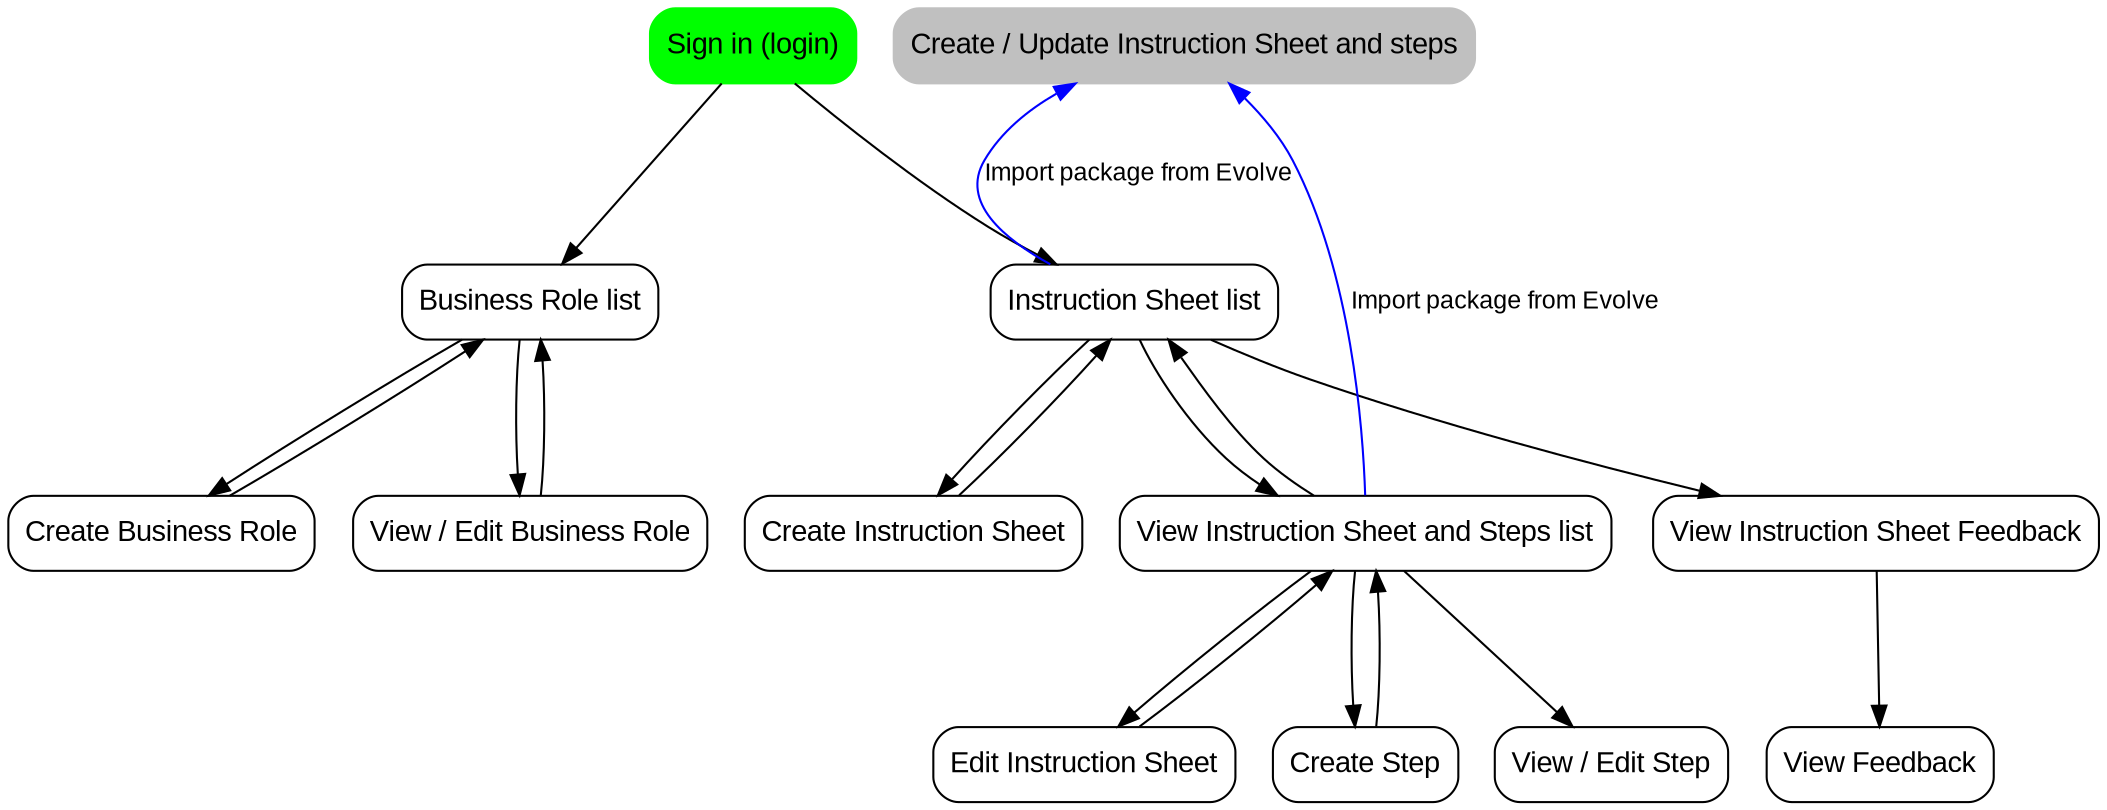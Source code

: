 digraph tactac_web_flow_editor {

 /*
 dot input.dot | gvpr -c -fswimy.g | neato -n2 -Tpng > output.png
 dot input.dot | gvpr -c -fswimy.g | neato -n2 > output.dot

D:\Users\g.gojard\Documents\Applications\graphviz-2.38\bin\dot.exe input.dot | D:\Users\g.gojard\Documents\Applications\graphviz-2.38\bin\gvpr.exe -c -fswimy.g | D:\Users\g.gojard\Documents\Applications\graphviz-2.38\bin\neato.exe -n2 -Tpng > output.png
 
 */

/*rankdir=LR; overlap=scalexy; splines=ortho; sep=1; nodesep=0.5;*/
/*rankdir=TB;overlap=scalexy;splines=ortho;sep=1;nodesep=1;*/

node[fontsize=14.0, fontname="arial", shape=box, style="rounded"]
edge[fontsize=12.0, fontname="arial", minlen=2.0]

"3" [label="Sign in (login)" ,style="rounded,filled" ,color=green];

/*,style="dashed"*/

"15" [label="Business Role list"];
"16" [label="Create Business Role"];
"17" [label="View / Edit Business Role"];
"3" -> "15";
"15" -> "16";
"16" -> "15";
"15" -> "17";
"17" -> "15";

"18" [label="Instruction Sheet list"];
"19" [label="Create Instruction Sheet"];
"20" [label="View Instruction Sheet and Steps list"];
"24" [label="Edit Instruction Sheet"];
"21" [label="Create / Update Instruction Sheet and steps" ,style="rounded,filled" ,color=grey];
"3" -> "18";
"18" -> "19";
"19" -> "18";
"18" -> "20";
"20" -> "18";
"20" -> "24";
"24" -> "20";
"18" -> "21" [label="Import package from Evolve" ,constraint=false ,color=blue];

"22" [label="Create Step"];
"23" [label="View / Edit Step"];
"20" -> "22";
"22" -> "20";
"20" -> "23";
"20" -> "21" [label="Import package from Evolve" ,constraint=false ,color=blue];

"25" [label="View Instruction Sheet Feedback"];
"26" [label="View Feedback"];
"18" -> "25";
"25" -> "26";
}
